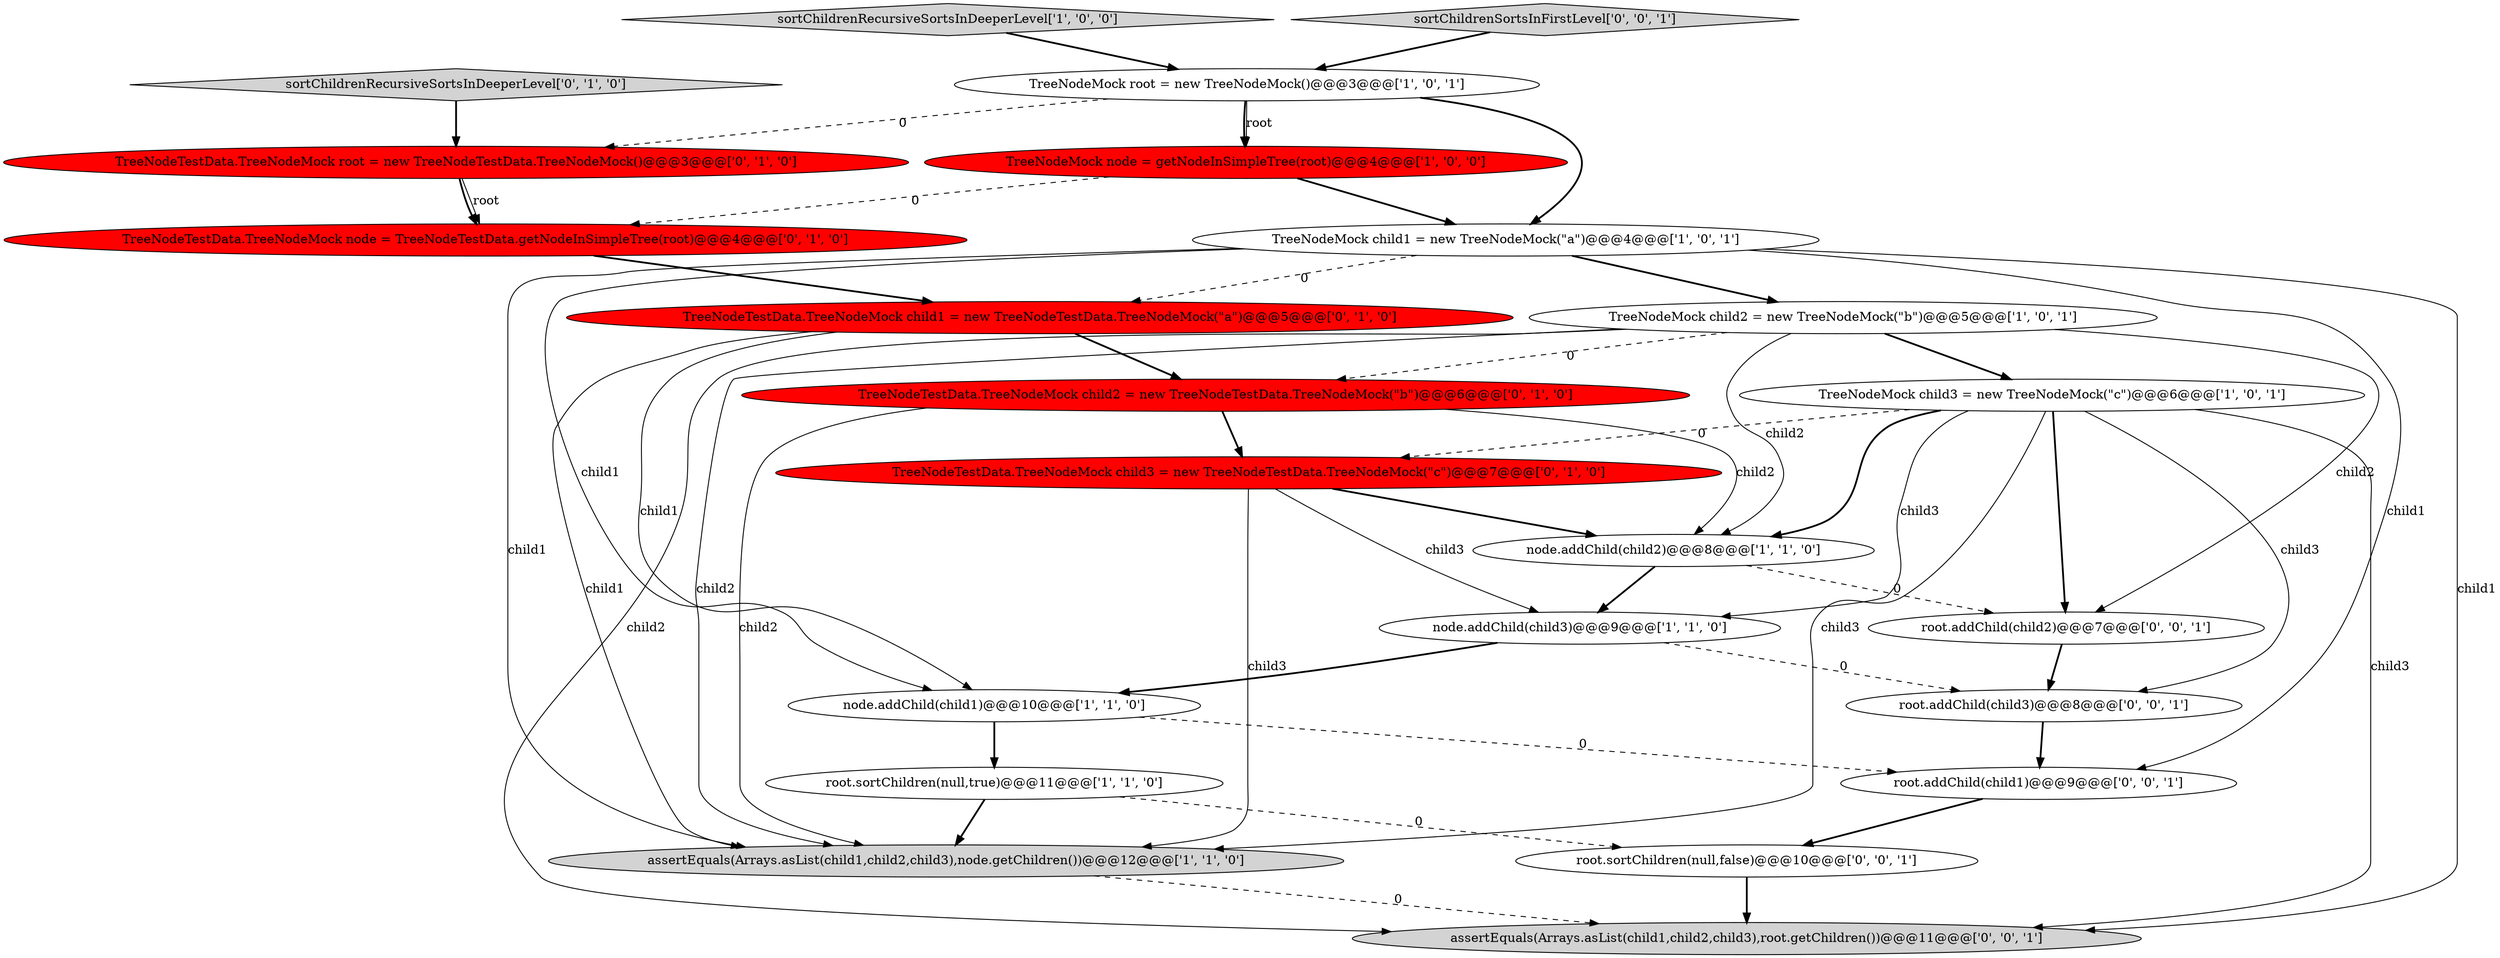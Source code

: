digraph {
14 [style = filled, label = "TreeNodeTestData.TreeNodeMock child3 = new TreeNodeTestData.TreeNodeMock(\"c\")@@@7@@@['0', '1', '0']", fillcolor = red, shape = ellipse image = "AAA1AAABBB2BBB"];
6 [style = filled, label = "TreeNodeMock child1 = new TreeNodeMock(\"a\")@@@4@@@['1', '0', '1']", fillcolor = white, shape = ellipse image = "AAA0AAABBB1BBB"];
8 [style = filled, label = "TreeNodeMock child2 = new TreeNodeMock(\"b\")@@@5@@@['1', '0', '1']", fillcolor = white, shape = ellipse image = "AAA0AAABBB1BBB"];
13 [style = filled, label = "TreeNodeTestData.TreeNodeMock node = TreeNodeTestData.getNodeInSimpleTree(root)@@@4@@@['0', '1', '0']", fillcolor = red, shape = ellipse image = "AAA1AAABBB2BBB"];
19 [style = filled, label = "root.addChild(child2)@@@7@@@['0', '0', '1']", fillcolor = white, shape = ellipse image = "AAA0AAABBB3BBB"];
10 [style = filled, label = "root.sortChildren(null,true)@@@11@@@['1', '1', '0']", fillcolor = white, shape = ellipse image = "AAA0AAABBB1BBB"];
22 [style = filled, label = "root.sortChildren(null,false)@@@10@@@['0', '0', '1']", fillcolor = white, shape = ellipse image = "AAA0AAABBB3BBB"];
4 [style = filled, label = "assertEquals(Arrays.asList(child1,child2,child3),node.getChildren())@@@12@@@['1', '1', '0']", fillcolor = lightgray, shape = ellipse image = "AAA0AAABBB1BBB"];
16 [style = filled, label = "sortChildrenRecursiveSortsInDeeperLevel['0', '1', '0']", fillcolor = lightgray, shape = diamond image = "AAA0AAABBB2BBB"];
1 [style = filled, label = "TreeNodeMock root = new TreeNodeMock()@@@3@@@['1', '0', '1']", fillcolor = white, shape = ellipse image = "AAA0AAABBB1BBB"];
15 [style = filled, label = "TreeNodeTestData.TreeNodeMock child1 = new TreeNodeTestData.TreeNodeMock(\"a\")@@@5@@@['0', '1', '0']", fillcolor = red, shape = ellipse image = "AAA1AAABBB2BBB"];
17 [style = filled, label = "root.addChild(child3)@@@8@@@['0', '0', '1']", fillcolor = white, shape = ellipse image = "AAA0AAABBB3BBB"];
11 [style = filled, label = "TreeNodeTestData.TreeNodeMock child2 = new TreeNodeTestData.TreeNodeMock(\"b\")@@@6@@@['0', '1', '0']", fillcolor = red, shape = ellipse image = "AAA1AAABBB2BBB"];
9 [style = filled, label = "node.addChild(child3)@@@9@@@['1', '1', '0']", fillcolor = white, shape = ellipse image = "AAA0AAABBB1BBB"];
3 [style = filled, label = "sortChildrenRecursiveSortsInDeeperLevel['1', '0', '0']", fillcolor = lightgray, shape = diamond image = "AAA0AAABBB1BBB"];
12 [style = filled, label = "TreeNodeTestData.TreeNodeMock root = new TreeNodeTestData.TreeNodeMock()@@@3@@@['0', '1', '0']", fillcolor = red, shape = ellipse image = "AAA1AAABBB2BBB"];
20 [style = filled, label = "root.addChild(child1)@@@9@@@['0', '0', '1']", fillcolor = white, shape = ellipse image = "AAA0AAABBB3BBB"];
5 [style = filled, label = "node.addChild(child2)@@@8@@@['1', '1', '0']", fillcolor = white, shape = ellipse image = "AAA0AAABBB1BBB"];
2 [style = filled, label = "TreeNodeMock node = getNodeInSimpleTree(root)@@@4@@@['1', '0', '0']", fillcolor = red, shape = ellipse image = "AAA1AAABBB1BBB"];
0 [style = filled, label = "TreeNodeMock child3 = new TreeNodeMock(\"c\")@@@6@@@['1', '0', '1']", fillcolor = white, shape = ellipse image = "AAA0AAABBB1BBB"];
7 [style = filled, label = "node.addChild(child1)@@@10@@@['1', '1', '0']", fillcolor = white, shape = ellipse image = "AAA0AAABBB1BBB"];
18 [style = filled, label = "sortChildrenSortsInFirstLevel['0', '0', '1']", fillcolor = lightgray, shape = diamond image = "AAA0AAABBB3BBB"];
21 [style = filled, label = "assertEquals(Arrays.asList(child1,child2,child3),root.getChildren())@@@11@@@['0', '0', '1']", fillcolor = lightgray, shape = ellipse image = "AAA0AAABBB3BBB"];
8->5 [style = solid, label="child2"];
0->17 [style = solid, label="child3"];
5->9 [style = bold, label=""];
3->1 [style = bold, label=""];
11->14 [style = bold, label=""];
7->10 [style = bold, label=""];
0->19 [style = bold, label=""];
14->4 [style = solid, label="child3"];
2->6 [style = bold, label=""];
8->4 [style = solid, label="child2"];
6->21 [style = solid, label="child1"];
22->21 [style = bold, label=""];
8->21 [style = solid, label="child2"];
0->21 [style = solid, label="child3"];
7->20 [style = dashed, label="0"];
6->4 [style = solid, label="child1"];
19->17 [style = bold, label=""];
10->22 [style = dashed, label="0"];
14->9 [style = solid, label="child3"];
9->7 [style = bold, label=""];
4->21 [style = dashed, label="0"];
8->19 [style = solid, label="child2"];
12->13 [style = solid, label="root"];
20->22 [style = bold, label=""];
8->0 [style = bold, label=""];
0->14 [style = dashed, label="0"];
0->4 [style = solid, label="child3"];
12->13 [style = bold, label=""];
11->4 [style = solid, label="child2"];
1->12 [style = dashed, label="0"];
1->2 [style = solid, label="root"];
1->6 [style = bold, label=""];
11->5 [style = solid, label="child2"];
15->11 [style = bold, label=""];
18->1 [style = bold, label=""];
6->15 [style = dashed, label="0"];
2->13 [style = dashed, label="0"];
15->4 [style = solid, label="child1"];
9->17 [style = dashed, label="0"];
6->8 [style = bold, label=""];
0->9 [style = solid, label="child3"];
10->4 [style = bold, label=""];
17->20 [style = bold, label=""];
15->7 [style = solid, label="child1"];
1->2 [style = bold, label=""];
13->15 [style = bold, label=""];
6->7 [style = solid, label="child1"];
8->11 [style = dashed, label="0"];
5->19 [style = dashed, label="0"];
16->12 [style = bold, label=""];
0->5 [style = bold, label=""];
6->20 [style = solid, label="child1"];
14->5 [style = bold, label=""];
}
